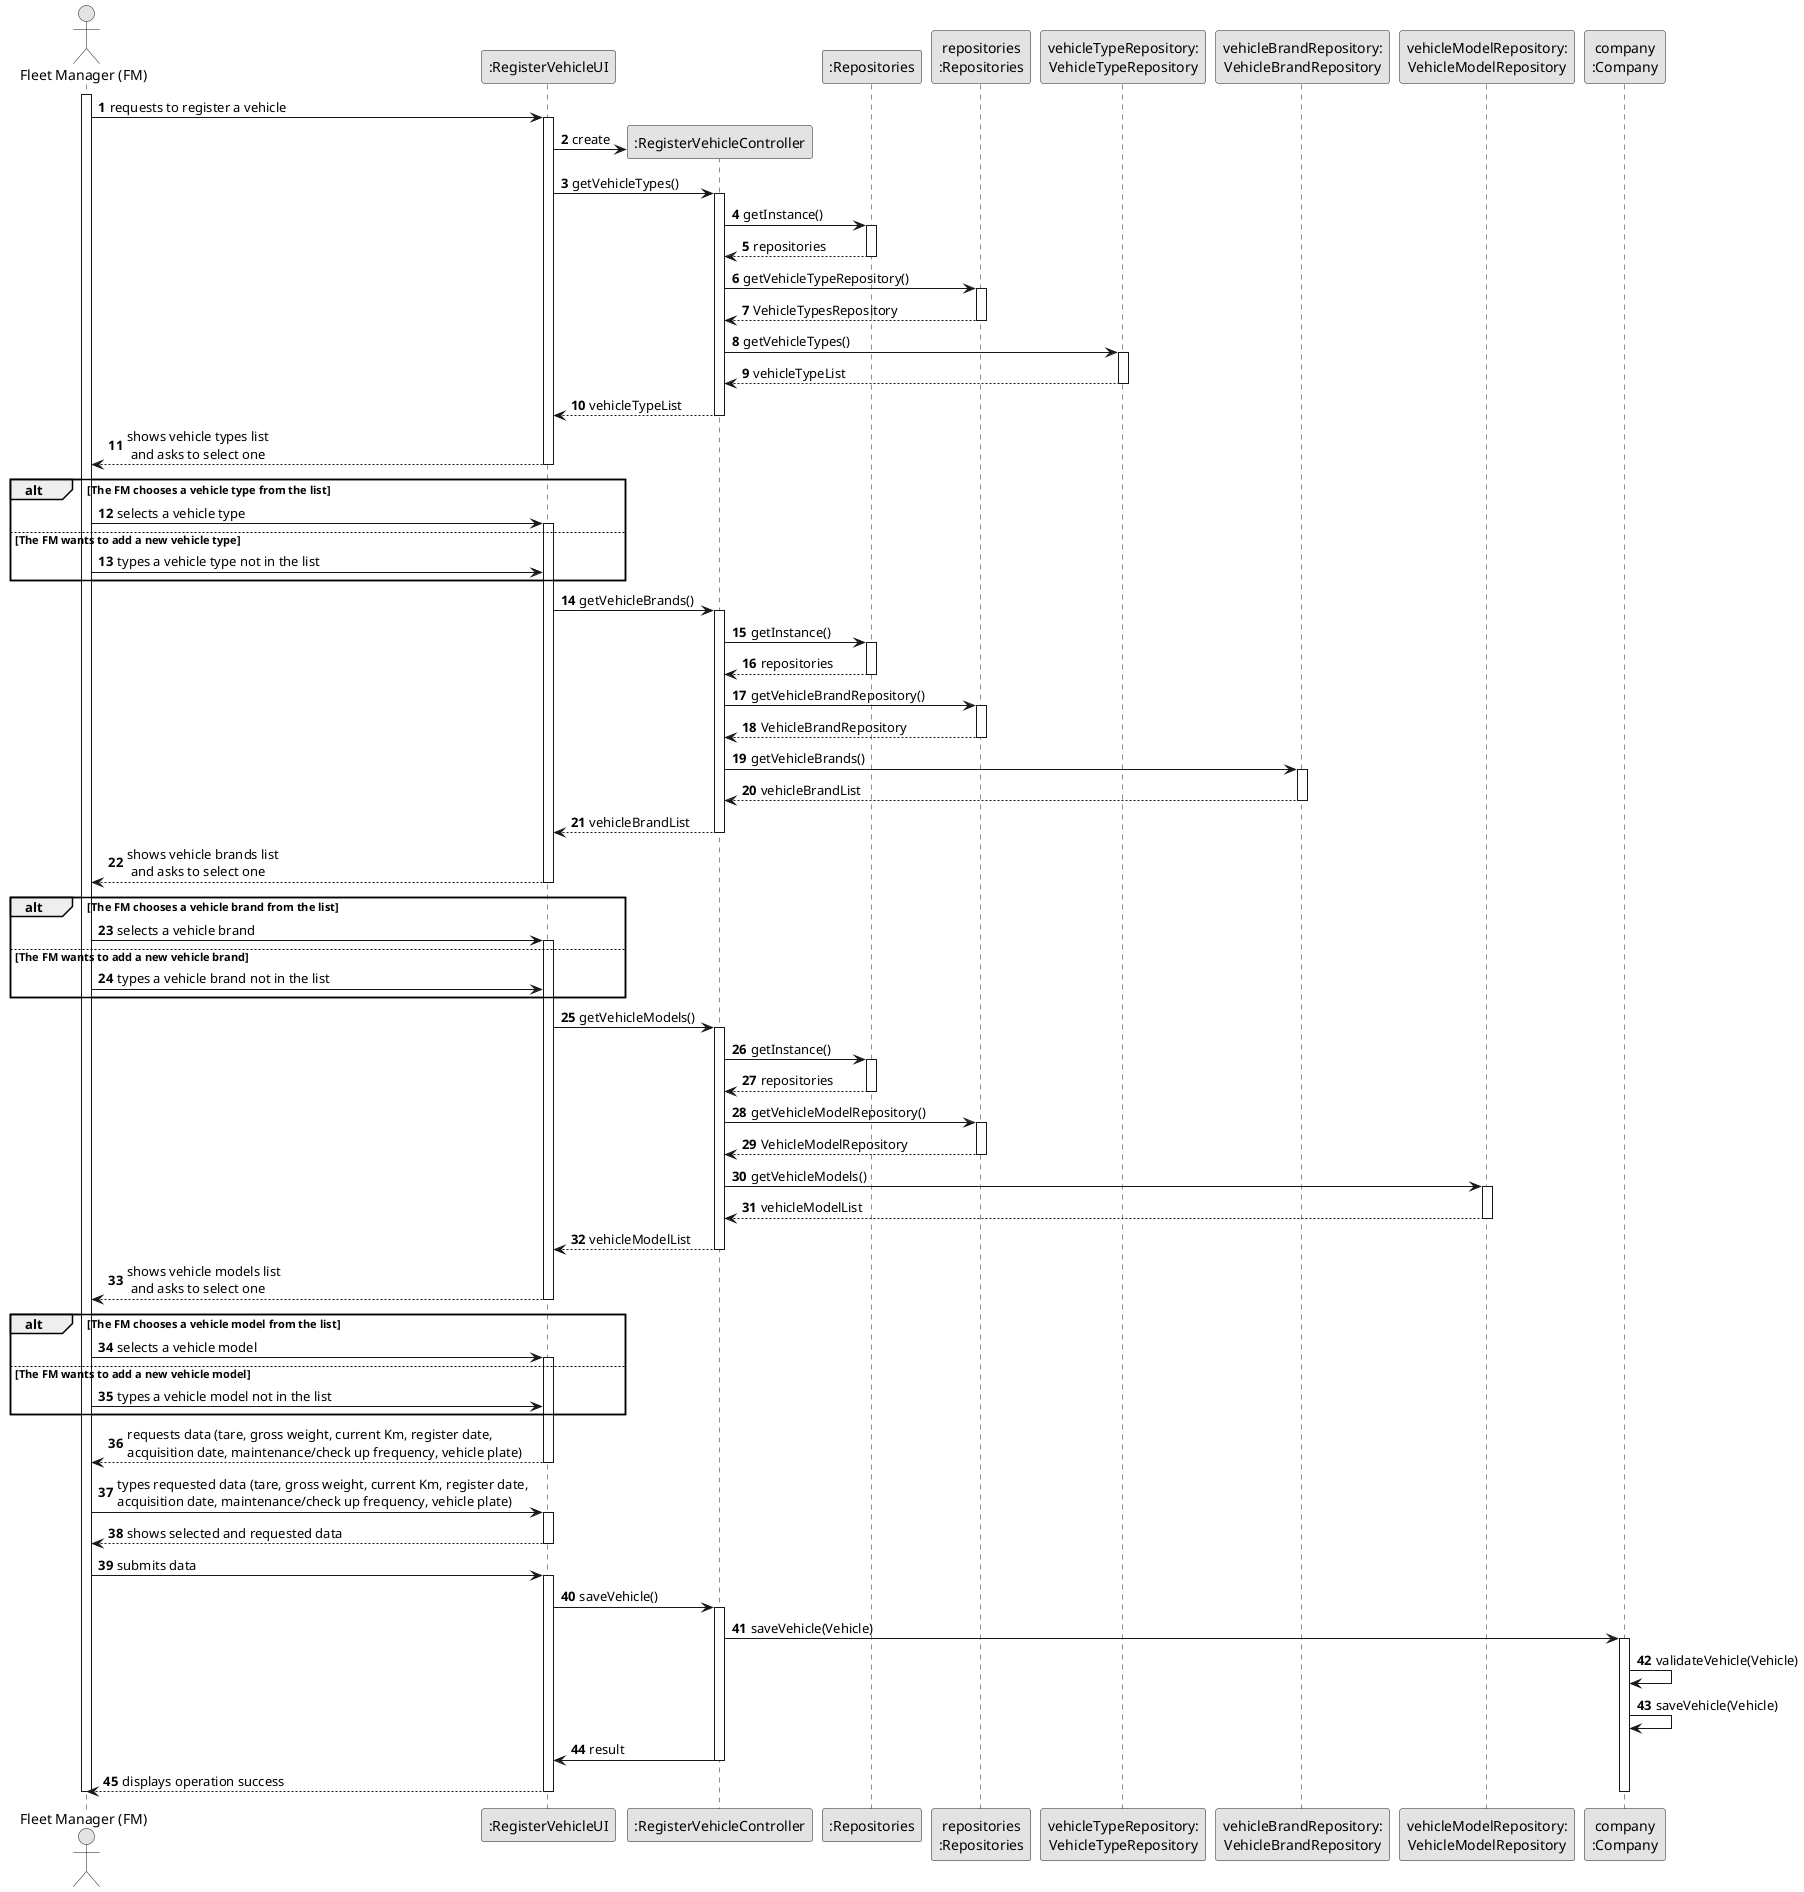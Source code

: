 @startuml
skinparam monochrome true
skinparam packageStyle rectangle
skinparam shadowing false

autonumber

'hide footbox
actor "Fleet Manager (FM)" as FM
participant ":RegisterVehicleUI" as UI
participant ":RegisterVehicleController" as CTRL
participant ":Repositories" as RepositorySingleton
participant "repositories\n:Repositories" as PLAT
participant "vehicleTypeRepository:\nVehicleTypeRepository" as VehicleTypeRepository
participant "vehicleBrandRepository:\nVehicleBrandRepository" as VehicleBrandRepository
participant "vehicleModelRepository:\nVehicleModelRepository" as VehicleModelRepository
participant "company\n:Company" as company

activate FM

        FM -> UI : requests to register a vehicle

        activate UI

'            UI --> ADM : requests data (reference, description,  informal \n description, technical description, duration, cost)
            'create CTRL
            UI -> CTRL** : create

            UI -> CTRL : getVehicleTypes()
            activate CTRL

                CTRL -> RepositorySingleton : getInstance()
                activate RepositorySingleton

                    RepositorySingleton --> CTRL: repositories
                deactivate RepositorySingleton

                CTRL -> PLAT : getVehicleTypeRepository()
                activate PLAT

                    PLAT --> CTRL: VehicleTypesRepository
                deactivate PLAT

                CTRL -> VehicleTypeRepository : getVehicleTypes()
                activate VehicleTypeRepository

                    VehicleTypeRepository --> CTRL : vehicleTypeList
                deactivate VehicleTypeRepository

                CTRL --> UI : vehicleTypeList
            deactivate CTRL

            UI --> FM : shows vehicle types list\n and asks to select one
        deactivate UI


alt The FM chooses a vehicle type from the list
    FM -> UI : selects a vehicle type
    activate UI
else The FM wants to add a new vehicle type
    FM -> UI : types a vehicle type not in the list
end


    activate UI

    UI -> CTRL : getVehicleBrands()
                activate CTRL

                    CTRL -> RepositorySingleton : getInstance()
                    activate RepositorySingleton

                        RepositorySingleton --> CTRL: repositories
                    deactivate RepositorySingleton

                    CTRL -> PLAT : getVehicleBrandRepository()
                    activate PLAT

                        PLAT --> CTRL: VehicleBrandRepository
                    deactivate PLAT

                    CTRL -> VehicleBrandRepository : getVehicleBrands()
                    activate VehicleBrandRepository

                        VehicleBrandRepository --> CTRL : vehicleBrandList
                    deactivate VehicleBrandRepository

                    CTRL --> UI : vehicleBrandList
                deactivate CTRL

                UI --> FM : shows vehicle brands list\n and asks to select one
            deactivate UI

       alt The FM chooses a vehicle brand from the list
           FM -> UI : selects a vehicle brand
           activate UI
       else The FM wants to add a new vehicle brand
           FM -> UI : types a vehicle brand not in the list
       end

    activate UI

       UI -> CTRL : getVehicleModels()
                   activate CTRL

                       CTRL -> RepositorySingleton : getInstance()
                       activate RepositorySingleton

                           RepositorySingleton --> CTRL: repositories
                       deactivate RepositorySingleton

                       CTRL -> PLAT : getVehicleModelRepository()
                       activate PLAT

                           PLAT --> CTRL: VehicleModelRepository
                       deactivate PLAT

                       CTRL -> VehicleModelRepository : getVehicleModels()
                       activate VehicleModelRepository

                           VehicleModelRepository --> CTRL : vehicleModelList
                       deactivate VehicleModelRepository

                       CTRL --> UI : vehicleModelList
                   deactivate CTRL

                   UI --> FM : shows vehicle models list\n and asks to select one
               deactivate UI

           alt The FM chooses a vehicle model from the list
               FM -> UI : selects a vehicle model
               activate UI
           else The FM wants to add a new vehicle model
               FM -> UI : types a vehicle model not in the list
           end

    activate UI
        UI --> FM : requests data (tare, gross weight, current Km, register date, \nacquisition date, maintenance/check up frequency, vehicle plate)
    deactivate UI

    FM -> UI : types requested data (tare, gross weight, current Km, register date, \nacquisition date, maintenance/check up frequency, vehicle plate)
    activate UI

        UI --> FM : shows selected and requested data
    deactivate UI

    FM -> UI : submits data
    activate UI

        UI -> CTRL : saveVehicle()
        activate CTRL
        CTRL -> company : saveVehicle(Vehicle)
        activate company
        company -> company : validateVehicle(Vehicle)
        company -> company : saveVehicle(Vehicle)

        CTRL -> UI : result
        deactivate CTRL
            UI --> FM: displays operation success
        deactivate company
    deactivate UI

deactivate FM

@enduml